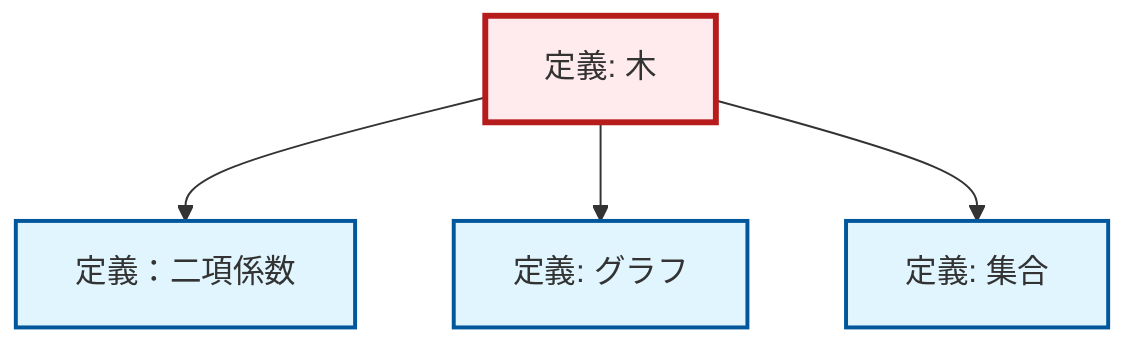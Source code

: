 graph TD
    classDef definition fill:#e1f5fe,stroke:#01579b,stroke-width:2px
    classDef theorem fill:#f3e5f5,stroke:#4a148c,stroke-width:2px
    classDef axiom fill:#fff3e0,stroke:#e65100,stroke-width:2px
    classDef example fill:#e8f5e9,stroke:#1b5e20,stroke-width:2px
    classDef current fill:#ffebee,stroke:#b71c1c,stroke-width:3px
    def-binomial-coefficient["定義：二項係数"]:::definition
    def-set["定義: 集合"]:::definition
    def-tree["定義: 木"]:::definition
    def-graph["定義: グラフ"]:::definition
    def-tree --> def-binomial-coefficient
    def-tree --> def-graph
    def-tree --> def-set
    class def-tree current